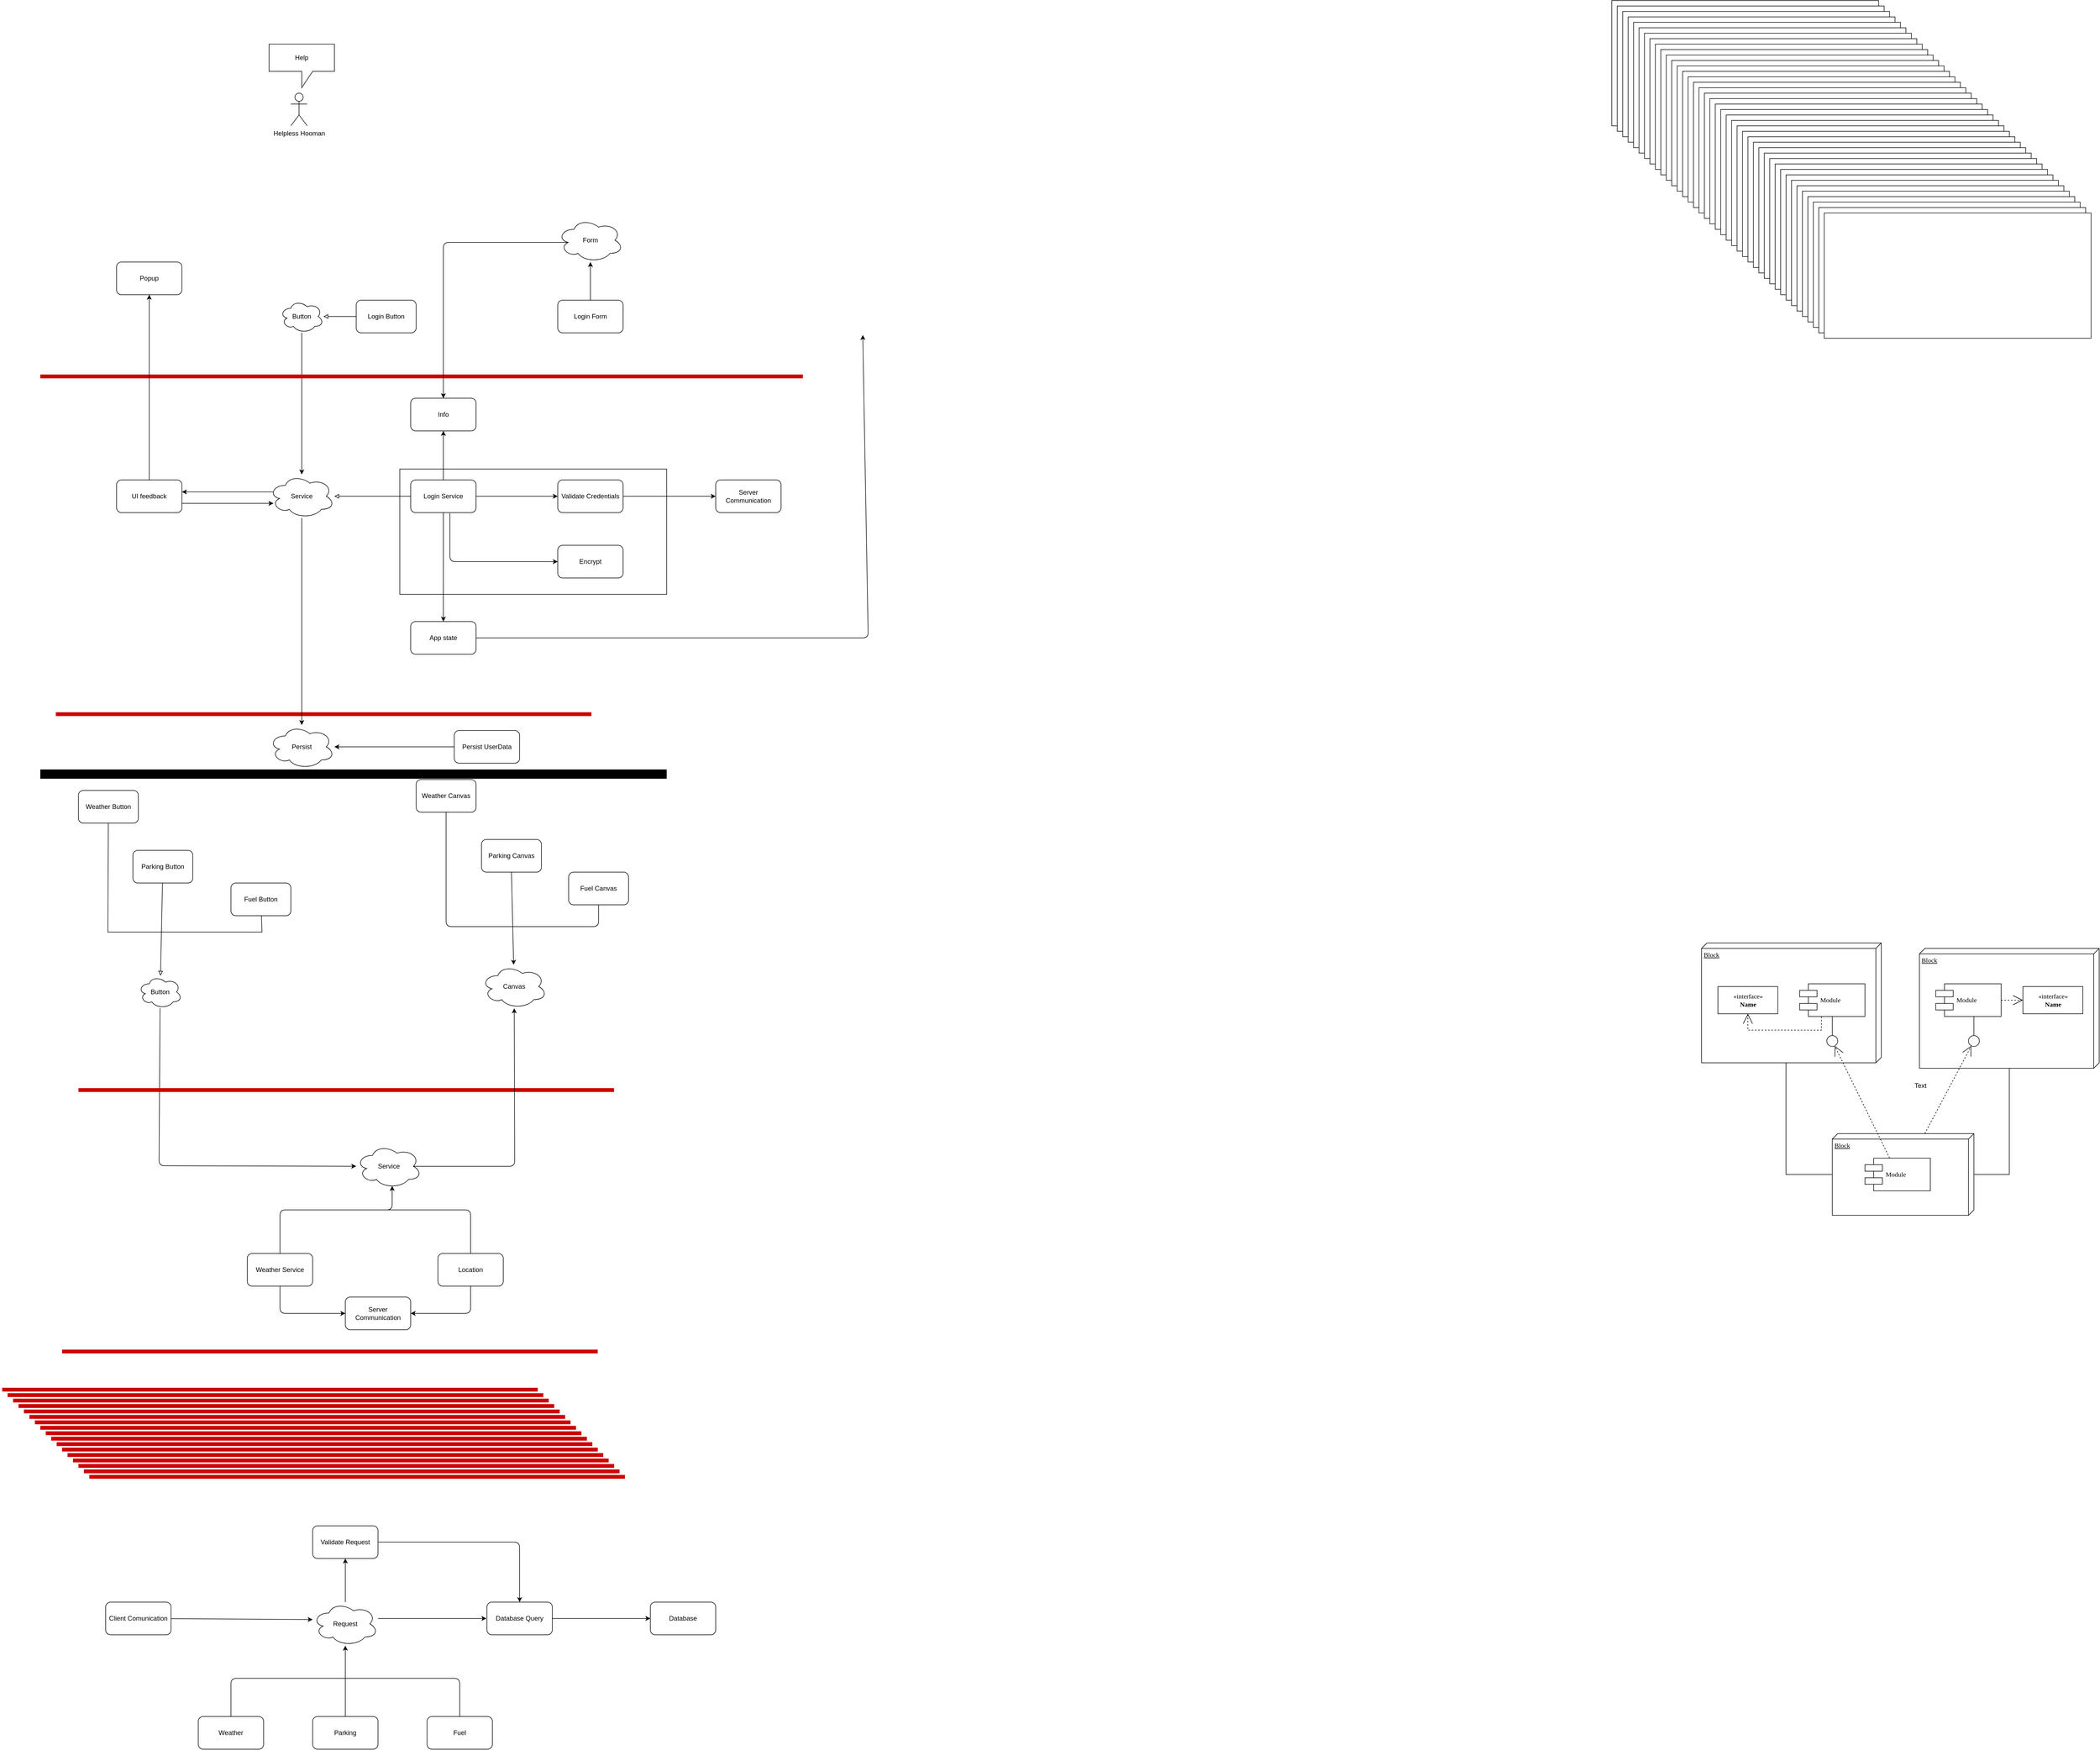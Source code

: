 <mxfile version="10.5.3" type="device"><diagram name="Page-1" id="5f0bae14-7c28-e335-631c-24af17079c00"><mxGraphModel dx="1807" dy="787" grid="1" gridSize="10" guides="0" tooltips="1" connect="1" arrows="1" fold="1" page="1" pageScale="1" pageWidth="413" pageHeight="291" background="#ffffff" math="0" shadow="0"><root><mxCell id="0"/><mxCell id="1" parent="0"/><mxCell id="39150e848f15840c-1" value="Block" style="verticalAlign=top;align=left;spacingTop=8;spacingLeft=2;spacingRight=12;shape=cube;size=10;direction=south;fontStyle=4;html=1;rounded=0;shadow=0;comic=0;labelBackgroundColor=none;strokeColor=#000000;strokeWidth=1;fillColor=#ffffff;fontFamily=Verdana;fontSize=12;fontColor=#000000;" parent="1" vertex="1"><mxGeometry x="3050" y="1840" width="330" height="220" as="geometry"/></mxCell><mxCell id="39150e848f15840c-2" value="Block" style="verticalAlign=top;align=left;spacingTop=8;spacingLeft=2;spacingRight=12;shape=cube;size=10;direction=south;fontStyle=4;html=1;rounded=0;shadow=0;comic=0;labelBackgroundColor=none;strokeColor=#000000;strokeWidth=1;fillColor=#ffffff;fontFamily=Verdana;fontSize=12;fontColor=#000000;" parent="1" vertex="1"><mxGeometry x="3450" y="1850" width="330" height="220" as="geometry"/></mxCell><mxCell id="39150e848f15840c-3" value="Block" style="verticalAlign=top;align=left;spacingTop=8;spacingLeft=2;spacingRight=12;shape=cube;size=10;direction=south;fontStyle=4;html=1;rounded=0;shadow=0;comic=0;labelBackgroundColor=none;strokeColor=#000000;strokeWidth=1;fillColor=#ffffff;fontFamily=Verdana;fontSize=12;fontColor=#000000;" parent="1" vertex="1"><mxGeometry x="3290" y="2190" width="260" height="150" as="geometry"/></mxCell><mxCell id="39150e848f15840c-4" value="&amp;laquo;interface&amp;raquo;&lt;br&gt;&lt;b&gt;Name&lt;/b&gt;" style="html=1;rounded=0;shadow=0;comic=0;labelBackgroundColor=none;strokeColor=#000000;strokeWidth=1;fillColor=#ffffff;fontFamily=Verdana;fontSize=12;fontColor=#000000;align=center;" parent="1" vertex="1"><mxGeometry x="3080" y="1920" width="110" height="50" as="geometry"/></mxCell><mxCell id="39150e848f15840c-5" value="Module" style="shape=component;align=left;spacingLeft=36;rounded=0;shadow=0;comic=0;labelBackgroundColor=none;strokeColor=#000000;strokeWidth=1;fillColor=#ffffff;fontFamily=Verdana;fontSize=12;fontColor=#000000;html=1;" parent="1" vertex="1"><mxGeometry x="3230" y="1915" width="120" height="60" as="geometry"/></mxCell><mxCell id="39150e848f15840c-6" value="" style="ellipse;whiteSpace=wrap;html=1;rounded=0;shadow=0;comic=0;labelBackgroundColor=none;strokeColor=#000000;strokeWidth=1;fillColor=#ffffff;fontFamily=Verdana;fontSize=12;fontColor=#000000;align=center;" parent="1" vertex="1"><mxGeometry x="3280" y="2010" width="20" height="20" as="geometry"/></mxCell><mxCell id="39150e848f15840c-7" value="Module" style="shape=component;align=left;spacingLeft=36;rounded=0;shadow=0;comic=0;labelBackgroundColor=none;strokeColor=#000000;strokeWidth=1;fillColor=#ffffff;fontFamily=Verdana;fontSize=12;fontColor=#000000;html=1;" parent="1" vertex="1"><mxGeometry x="3480" y="1915" width="120" height="60" as="geometry"/></mxCell><mxCell id="39150e848f15840c-8" value="&amp;laquo;interface&amp;raquo;&lt;br&gt;&lt;b&gt;Name&lt;/b&gt;" style="html=1;rounded=0;shadow=0;comic=0;labelBackgroundColor=none;strokeColor=#000000;strokeWidth=1;fillColor=#ffffff;fontFamily=Verdana;fontSize=12;fontColor=#000000;align=center;" parent="1" vertex="1"><mxGeometry x="3640" y="1920" width="110" height="50" as="geometry"/></mxCell><mxCell id="39150e848f15840c-9" value="" style="ellipse;whiteSpace=wrap;html=1;rounded=0;shadow=0;comic=0;labelBackgroundColor=none;strokeColor=#000000;strokeWidth=1;fillColor=#ffffff;fontFamily=Verdana;fontSize=12;fontColor=#000000;align=center;" parent="1" vertex="1"><mxGeometry x="3540" y="2010" width="20" height="20" as="geometry"/></mxCell><mxCell id="39150e848f15840c-10" value="Module" style="shape=component;align=left;spacingLeft=36;rounded=0;shadow=0;comic=0;labelBackgroundColor=none;strokeColor=#000000;strokeWidth=1;fillColor=#ffffff;fontFamily=Verdana;fontSize=12;fontColor=#000000;html=1;" parent="1" vertex="1"><mxGeometry x="3350" y="2235" width="120" height="60" as="geometry"/></mxCell><mxCell id="39150e848f15840c-11" style="edgeStyle=none;rounded=0;html=1;dashed=1;labelBackgroundColor=none;startArrow=none;startFill=0;startSize=8;endArrow=open;endFill=0;endSize=16;fontFamily=Verdana;fontSize=12;" parent="1" source="39150e848f15840c-10" target="39150e848f15840c-6" edge="1"><mxGeometry relative="1" as="geometry"/></mxCell><mxCell id="39150e848f15840c-12" style="edgeStyle=none;rounded=0;html=1;dashed=1;labelBackgroundColor=none;startArrow=none;startFill=0;startSize=8;endArrow=open;endFill=0;endSize=16;fontFamily=Verdana;fontSize=12;" parent="1" source="39150e848f15840c-3" target="39150e848f15840c-9" edge="1"><mxGeometry relative="1" as="geometry"/></mxCell><mxCell id="39150e848f15840c-13" style="edgeStyle=elbowEdgeStyle;rounded=0;html=1;labelBackgroundColor=none;startArrow=none;startFill=0;startSize=8;endArrow=none;endFill=0;endSize=16;fontFamily=Verdana;fontSize=12;" parent="1" source="39150e848f15840c-9" target="39150e848f15840c-7" edge="1"><mxGeometry relative="1" as="geometry"/></mxCell><mxCell id="39150e848f15840c-14" style="edgeStyle=elbowEdgeStyle;rounded=0;html=1;labelBackgroundColor=none;startArrow=none;startFill=0;startSize=8;endArrow=none;endFill=0;endSize=16;fontFamily=Verdana;fontSize=12;" parent="1" source="39150e848f15840c-6" target="39150e848f15840c-5" edge="1"><mxGeometry relative="1" as="geometry"/></mxCell><mxCell id="39150e848f15840c-15" style="edgeStyle=orthogonalEdgeStyle;rounded=0;html=1;labelBackgroundColor=none;startArrow=none;startFill=0;startSize=8;endArrow=open;endFill=0;endSize=16;fontFamily=Verdana;fontSize=12;dashed=1;" parent="1" source="39150e848f15840c-5" target="39150e848f15840c-4" edge="1"><mxGeometry relative="1" as="geometry"><Array as="points"><mxPoint x="3270" y="2000"/><mxPoint x="3135" y="2000"/></Array></mxGeometry></mxCell><mxCell id="39150e848f15840c-16" style="edgeStyle=orthogonalEdgeStyle;rounded=0;html=1;dashed=1;labelBackgroundColor=none;startArrow=none;startFill=0;startSize=8;endArrow=open;endFill=0;endSize=16;fontFamily=Verdana;fontSize=12;" parent="1" source="39150e848f15840c-7" target="39150e848f15840c-8" edge="1"><mxGeometry relative="1" as="geometry"/></mxCell><mxCell id="39150e848f15840c-17" style="edgeStyle=orthogonalEdgeStyle;rounded=0;html=1;labelBackgroundColor=none;startArrow=none;startFill=0;startSize=8;endArrow=none;endFill=0;endSize=16;fontFamily=Verdana;fontSize=12;" parent="1" source="39150e848f15840c-3" target="39150e848f15840c-2" edge="1"><mxGeometry relative="1" as="geometry"><Array as="points"><mxPoint x="3615" y="2265"/></Array></mxGeometry></mxCell><mxCell id="39150e848f15840c-18" style="edgeStyle=orthogonalEdgeStyle;rounded=0;html=1;labelBackgroundColor=none;startArrow=none;startFill=0;startSize=8;endArrow=none;endFill=0;endSize=16;fontFamily=Verdana;fontSize=12;" parent="1" source="39150e848f15840c-3" target="39150e848f15840c-1" edge="1"><mxGeometry relative="1" as="geometry"><Array as="points"><mxPoint x="3205" y="2265"/></Array></mxGeometry></mxCell><mxCell id="0MSbLVzxAcV0yXUqVpcx-2" value="Login Button" style="rounded=1;whiteSpace=wrap;html=1;rotation=0;shadow=0;strokeColor=#000000;" vertex="1" parent="1"><mxGeometry x="580" y="660" width="110" height="60" as="geometry"/></mxCell><mxCell id="0MSbLVzxAcV0yXUqVpcx-3" value="Button" style="ellipse;shape=cloud;whiteSpace=wrap;html=1;shadow=0;strokeColor=#000000;gradientColor=none;" vertex="1" parent="1"><mxGeometry x="440" y="660" width="80" height="60" as="geometry"/></mxCell><mxCell id="0MSbLVzxAcV0yXUqVpcx-4" value="Info" style="rounded=1;whiteSpace=wrap;html=1;shadow=0;strokeColor=#000000;gradientColor=none;" vertex="1" parent="1"><mxGeometry x="680" y="840" width="120" height="60" as="geometry"/></mxCell><mxCell id="0MSbLVzxAcV0yXUqVpcx-5" value="" style="endArrow=block;html=1;endFill=0;" edge="1" parent="1" source="0MSbLVzxAcV0yXUqVpcx-2" target="0MSbLVzxAcV0yXUqVpcx-3"><mxGeometry width="50" height="50" relative="1" as="geometry"><mxPoint x="340" y="660" as="sourcePoint"/><mxPoint x="390" y="610" as="targetPoint"/></mxGeometry></mxCell><mxCell id="0MSbLVzxAcV0yXUqVpcx-6" value="Service" style="ellipse;shape=cloud;whiteSpace=wrap;html=1;shadow=0;strokeColor=#000000;gradientColor=none;" vertex="1" parent="1"><mxGeometry x="420" y="980" width="120" height="80" as="geometry"/></mxCell><mxCell id="0MSbLVzxAcV0yXUqVpcx-7" value="" style="endArrow=classic;html=1;" edge="1" parent="1" source="0MSbLVzxAcV0yXUqVpcx-3" target="0MSbLVzxAcV0yXUqVpcx-6"><mxGeometry width="50" height="50" relative="1" as="geometry"><mxPoint x="540" y="800" as="sourcePoint"/><mxPoint x="590" y="750" as="targetPoint"/></mxGeometry></mxCell><mxCell id="0MSbLVzxAcV0yXUqVpcx-8" value="" style="endArrow=none;html=1;fillColor=#f5f5f5;strokeColor=#CC0000;strokeWidth=7;" edge="1" parent="1"><mxGeometry width="50" height="50" relative="1" as="geometry"><mxPoint y="800" as="sourcePoint"/><mxPoint x="1400" y="800" as="targetPoint"/></mxGeometry></mxCell><mxCell id="0MSbLVzxAcV0yXUqVpcx-11" value="Persist UserData" style="rounded=1;whiteSpace=wrap;html=1;shadow=0;strokeColor=#000000;gradientColor=none;" vertex="1" parent="1"><mxGeometry x="760" y="1450" width="120" height="60" as="geometry"/></mxCell><mxCell id="0MSbLVzxAcV0yXUqVpcx-16" value="" style="rounded=0;whiteSpace=wrap;html=1;shadow=0;strokeColor=#000000;gradientColor=none;" vertex="1" parent="1"><mxGeometry x="660" y="970" width="490" height="230" as="geometry"/></mxCell><mxCell id="0MSbLVzxAcV0yXUqVpcx-17" value="Login Service" style="rounded=1;whiteSpace=wrap;html=1;shadow=0;strokeColor=#000000;gradientColor=none;" vertex="1" parent="1"><mxGeometry x="680" y="990" width="120" height="60" as="geometry"/></mxCell><mxCell id="0MSbLVzxAcV0yXUqVpcx-18" value="" style="endArrow=block;html=1;strokeColor=#000000;endFill=0;" edge="1" parent="1" source="0MSbLVzxAcV0yXUqVpcx-17"><mxGeometry width="50" height="50" relative="1" as="geometry"><mxPoint x="480" y="1140" as="sourcePoint"/><mxPoint x="540" y="1020" as="targetPoint"/></mxGeometry></mxCell><mxCell id="0MSbLVzxAcV0yXUqVpcx-19" value="Validate Credentials" style="rounded=1;whiteSpace=wrap;html=1;shadow=0;strokeColor=#000000;gradientColor=none;" vertex="1" parent="1"><mxGeometry x="950" y="990" width="120" height="60" as="geometry"/></mxCell><mxCell id="0MSbLVzxAcV0yXUqVpcx-20" value="" style="rounded=0;whiteSpace=wrap;html=1;shadow=0;strokeColor=#000000;gradientColor=none;" vertex="1" parent="1"><mxGeometry x="2885.167" y="110" width="490" height="230" as="geometry"/></mxCell><mxCell id="0MSbLVzxAcV0yXUqVpcx-21" value="" style="rounded=0;whiteSpace=wrap;html=1;shadow=0;strokeColor=#000000;gradientColor=none;" vertex="1" parent="1"><mxGeometry x="2895.167" y="120" width="490" height="230" as="geometry"/></mxCell><mxCell id="0MSbLVzxAcV0yXUqVpcx-22" value="" style="rounded=0;whiteSpace=wrap;html=1;shadow=0;strokeColor=#000000;gradientColor=none;" vertex="1" parent="1"><mxGeometry x="2905.167" y="130" width="490" height="230" as="geometry"/></mxCell><mxCell id="0MSbLVzxAcV0yXUqVpcx-23" value="" style="rounded=0;whiteSpace=wrap;html=1;shadow=0;strokeColor=#000000;gradientColor=none;" vertex="1" parent="1"><mxGeometry x="2915.167" y="140" width="490" height="230" as="geometry"/></mxCell><mxCell id="0MSbLVzxAcV0yXUqVpcx-24" value="" style="rounded=0;whiteSpace=wrap;html=1;shadow=0;strokeColor=#000000;gradientColor=none;" vertex="1" parent="1"><mxGeometry x="2925.167" y="150" width="490" height="230" as="geometry"/></mxCell><mxCell id="0MSbLVzxAcV0yXUqVpcx-25" value="" style="endArrow=none;html=1;fillColor=#f5f5f5;strokeColor=#CC0000;strokeWidth=7;" edge="1" parent="1"><mxGeometry width="50" height="50" relative="1" as="geometry"><mxPoint x="28.5" y="1420.0" as="sourcePoint"/><mxPoint x="1011.833" y="1420.0" as="targetPoint"/></mxGeometry></mxCell><mxCell id="0MSbLVzxAcV0yXUqVpcx-26" value="Server Communication" style="rounded=1;whiteSpace=wrap;html=1;shadow=0;strokeColor=#000000;gradientColor=none;" vertex="1" parent="1"><mxGeometry x="1240" y="990" width="120" height="60" as="geometry"/></mxCell><mxCell id="0MSbLVzxAcV0yXUqVpcx-27" value="Text" style="text;html=1;resizable=0;points=[];autosize=1;align=left;verticalAlign=top;spacingTop=-4;" vertex="1" parent="1"><mxGeometry x="3439" y="2092" width="40" height="20" as="geometry"/></mxCell><mxCell id="0MSbLVzxAcV0yXUqVpcx-29" value="Encrypt" style="rounded=1;whiteSpace=wrap;html=1;shadow=0;strokeColor=#000000;gradientColor=none;" vertex="1" parent="1"><mxGeometry x="950" y="1110" width="120" height="60" as="geometry"/></mxCell><mxCell id="0MSbLVzxAcV0yXUqVpcx-31" value="Persist" style="ellipse;shape=cloud;whiteSpace=wrap;html=1;shadow=0;strokeColor=#000000;gradientColor=none;" vertex="1" parent="1"><mxGeometry x="420" y="1440" width="120" height="80" as="geometry"/></mxCell><mxCell id="0MSbLVzxAcV0yXUqVpcx-32" value="" style="endArrow=classic;html=1;strokeColor=#000000;strokeWidth=1;" edge="1" parent="1" source="0MSbLVzxAcV0yXUqVpcx-6" target="0MSbLVzxAcV0yXUqVpcx-31"><mxGeometry width="50" height="50" relative="1" as="geometry"><mxPoint x="472" y="950" as="sourcePoint"/><mxPoint x="530" y="1080" as="targetPoint"/></mxGeometry></mxCell><mxCell id="0MSbLVzxAcV0yXUqVpcx-34" value="" style="endArrow=classic;html=1;strokeColor=#000000;strokeWidth=1;" edge="1" parent="1" source="0MSbLVzxAcV0yXUqVpcx-36" target="0MSbLVzxAcV0yXUqVpcx-35"><mxGeometry width="50" height="50" relative="1" as="geometry"><mxPoint x="1280" y="900" as="sourcePoint"/><mxPoint x="1330" y="850" as="targetPoint"/></mxGeometry></mxCell><mxCell id="0MSbLVzxAcV0yXUqVpcx-35" value="Form" style="ellipse;shape=cloud;whiteSpace=wrap;html=1;shadow=0;strokeColor=#000000;gradientColor=none;" vertex="1" parent="1"><mxGeometry x="950" y="510" width="120" height="80" as="geometry"/></mxCell><mxCell id="0MSbLVzxAcV0yXUqVpcx-36" value="Login Form" style="rounded=1;whiteSpace=wrap;html=1;shadow=0;strokeColor=#000000;gradientColor=none;" vertex="1" parent="1"><mxGeometry x="950" y="660" width="120" height="60" as="geometry"/></mxCell><mxCell id="0MSbLVzxAcV0yXUqVpcx-37" value="" style="endArrow=classic;html=1;strokeColor=#000000;strokeWidth=1;exitX=0.16;exitY=0.55;exitDx=0;exitDy=0;exitPerimeter=0;" edge="1" parent="1" source="0MSbLVzxAcV0yXUqVpcx-35" target="0MSbLVzxAcV0yXUqVpcx-4"><mxGeometry width="50" height="50" relative="1" as="geometry"><mxPoint x="870" y="540" as="sourcePoint"/><mxPoint x="920" y="490" as="targetPoint"/><Array as="points"><mxPoint x="740" y="554"/></Array></mxGeometry></mxCell><mxCell id="0MSbLVzxAcV0yXUqVpcx-38" value="" style="endArrow=classic;html=1;strokeColor=#000000;strokeWidth=1;" edge="1" parent="1" source="0MSbLVzxAcV0yXUqVpcx-17" target="0MSbLVzxAcV0yXUqVpcx-4"><mxGeometry width="50" height="50" relative="1" as="geometry"><mxPoint x="640" y="930" as="sourcePoint"/><mxPoint x="690" y="880" as="targetPoint"/></mxGeometry></mxCell><mxCell id="0MSbLVzxAcV0yXUqVpcx-39" value="" style="endArrow=classic;html=1;strokeColor=#000000;strokeWidth=1;" edge="1" parent="1" source="0MSbLVzxAcV0yXUqVpcx-17" target="0MSbLVzxAcV0yXUqVpcx-19"><mxGeometry width="50" height="50" relative="1" as="geometry"><mxPoint x="980" y="900" as="sourcePoint"/><mxPoint x="1030" y="850" as="targetPoint"/></mxGeometry></mxCell><mxCell id="0MSbLVzxAcV0yXUqVpcx-40" value="" style="endArrow=classic;html=1;strokeColor=#000000;strokeWidth=1;exitX=0.6;exitY=1.017;exitDx=0;exitDy=0;exitPerimeter=0;" edge="1" parent="1" source="0MSbLVzxAcV0yXUqVpcx-17" target="0MSbLVzxAcV0yXUqVpcx-29"><mxGeometry width="50" height="50" relative="1" as="geometry"><mxPoint x="1000" y="940" as="sourcePoint"/><mxPoint x="1050" y="890" as="targetPoint"/><Array as="points"><mxPoint x="752" y="1140"/></Array></mxGeometry></mxCell><mxCell id="0MSbLVzxAcV0yXUqVpcx-41" value="" style="endArrow=classic;html=1;strokeColor=#000000;strokeWidth=1;exitX=0;exitY=0.5;exitDx=0;exitDy=0;" edge="1" parent="1" source="0MSbLVzxAcV0yXUqVpcx-11" target="0MSbLVzxAcV0yXUqVpcx-31"><mxGeometry width="50" height="50" relative="1" as="geometry"><mxPoint x="700" y="1500" as="sourcePoint"/><mxPoint x="750" y="1450" as="targetPoint"/></mxGeometry></mxCell><mxCell id="0MSbLVzxAcV0yXUqVpcx-42" value="" style="endArrow=classic;html=1;strokeColor=#000000;strokeWidth=1;" edge="1" parent="1" source="0MSbLVzxAcV0yXUqVpcx-19" target="0MSbLVzxAcV0yXUqVpcx-26"><mxGeometry width="50" height="50" relative="1" as="geometry"><mxPoint x="1180" y="950" as="sourcePoint"/><mxPoint x="1230" y="900" as="targetPoint"/></mxGeometry></mxCell><mxCell id="0MSbLVzxAcV0yXUqVpcx-43" value="Parking Button" style="rounded=1;whiteSpace=wrap;html=1;rotation=0;shadow=0;strokeColor=#000000;" vertex="1" parent="1"><mxGeometry x="170" y="1670" width="110" height="60" as="geometry"/></mxCell><mxCell id="0MSbLVzxAcV0yXUqVpcx-44" value="Button" style="ellipse;shape=cloud;whiteSpace=wrap;html=1;shadow=0;strokeColor=#000000;gradientColor=none;" vertex="1" parent="1"><mxGeometry x="180" y="1900" width="80" height="60" as="geometry"/></mxCell><mxCell id="0MSbLVzxAcV0yXUqVpcx-45" value="" style="endArrow=block;html=1;endFill=0;" edge="1" parent="1" source="0MSbLVzxAcV0yXUqVpcx-43" target="0MSbLVzxAcV0yXUqVpcx-44"><mxGeometry width="50" height="50" relative="1" as="geometry"><mxPoint x="80" y="1900" as="sourcePoint"/><mxPoint x="130" y="1850" as="targetPoint"/><Array as="points"/></mxGeometry></mxCell><mxCell id="0MSbLVzxAcV0yXUqVpcx-46" value="Service" style="ellipse;shape=cloud;whiteSpace=wrap;html=1;shadow=0;strokeColor=#000000;gradientColor=none;" vertex="1" parent="1"><mxGeometry x="580" y="2210" width="120" height="80" as="geometry"/></mxCell><mxCell id="0MSbLVzxAcV0yXUqVpcx-47" value="" style="endArrow=classic;html=1;" edge="1" parent="1" source="0MSbLVzxAcV0yXUqVpcx-44" target="0MSbLVzxAcV0yXUqVpcx-46"><mxGeometry width="50" height="50" relative="1" as="geometry"><mxPoint x="280" y="2040" as="sourcePoint"/><mxPoint x="330" y="1990" as="targetPoint"/><Array as="points"><mxPoint x="218" y="2249"/></Array></mxGeometry></mxCell><mxCell id="0MSbLVzxAcV0yXUqVpcx-48" value="" style="endArrow=none;html=1;fillColor=#f5f5f5;strokeColor=#CC0000;strokeWidth=7;" edge="1" parent="1"><mxGeometry width="50" height="50" relative="1" as="geometry"><mxPoint x="70" y="2110" as="sourcePoint"/><mxPoint x="1053.333" y="2110" as="targetPoint"/></mxGeometry></mxCell><mxCell id="0MSbLVzxAcV0yXUqVpcx-49" value="" style="endArrow=none;html=1;fillColor=#f5f5f5;strokeColor=#CC0000;strokeWidth=7;" edge="1" parent="1"><mxGeometry width="50" height="50" relative="1" as="geometry"><mxPoint x="40" y="2590" as="sourcePoint"/><mxPoint x="1023.333" y="2590" as="targetPoint"/></mxGeometry></mxCell><mxCell id="0MSbLVzxAcV0yXUqVpcx-50" value="" style="endArrow=none;html=1;fillColor=#f5f5f5;strokeColor=#CC0000;strokeWidth=7;" edge="1" parent="1"><mxGeometry width="50" height="50" relative="1" as="geometry"><mxPoint x="-70" y="2660" as="sourcePoint"/><mxPoint x="913.333" y="2660" as="targetPoint"/></mxGeometry></mxCell><mxCell id="0MSbLVzxAcV0yXUqVpcx-51" value="Fuel Button" style="rounded=1;whiteSpace=wrap;html=1;rotation=0;shadow=0;strokeColor=#000000;" vertex="1" parent="1"><mxGeometry x="350" y="1730" width="110" height="60" as="geometry"/></mxCell><mxCell id="0MSbLVzxAcV0yXUqVpcx-52" value="Weather Button" style="rounded=1;whiteSpace=wrap;html=1;rotation=0;shadow=0;strokeColor=#000000;" vertex="1" parent="1"><mxGeometry x="70" y="1560" width="110" height="60" as="geometry"/></mxCell><mxCell id="0MSbLVzxAcV0yXUqVpcx-53" value="" style="endArrow=none;html=1;strokeColor=#000000;strokeWidth=1;rounded=0;" edge="1" parent="1" target="0MSbLVzxAcV0yXUqVpcx-51"><mxGeometry width="50" height="50" relative="1" as="geometry"><mxPoint x="220" y="1820" as="sourcePoint"/><mxPoint x="380" y="1810" as="targetPoint"/><Array as="points"><mxPoint x="407" y="1820"/></Array></mxGeometry></mxCell><mxCell id="0MSbLVzxAcV0yXUqVpcx-54" value="" style="endArrow=none;html=1;strokeColor=#000000;strokeWidth=1;rounded=0;" edge="1" parent="1" target="0MSbLVzxAcV0yXUqVpcx-52"><mxGeometry width="50" height="50" relative="1" as="geometry"><mxPoint x="220" y="1820" as="sourcePoint"/><mxPoint x="469.793" y="1840.103" as="targetPoint"/><Array as="points"><mxPoint x="124" y="1820"/></Array></mxGeometry></mxCell><mxCell id="0MSbLVzxAcV0yXUqVpcx-55" value="Canvas" style="ellipse;shape=cloud;whiteSpace=wrap;html=1;shadow=0;strokeColor=#000000;gradientColor=none;" vertex="1" parent="1"><mxGeometry x="810" y="1880" width="120" height="80" as="geometry"/></mxCell><mxCell id="0MSbLVzxAcV0yXUqVpcx-56" value="" style="endArrow=classic;html=1;strokeColor=#000000;strokeWidth=1;exitX=0.875;exitY=0.5;exitDx=0;exitDy=0;exitPerimeter=0;" edge="1" parent="1" source="0MSbLVzxAcV0yXUqVpcx-46" target="0MSbLVzxAcV0yXUqVpcx-55"><mxGeometry width="50" height="50" relative="1" as="geometry"><mxPoint x="710" y="2240" as="sourcePoint"/><mxPoint x="760" y="2190" as="targetPoint"/><Array as="points"><mxPoint x="871" y="2250"/></Array></mxGeometry></mxCell><mxCell id="0MSbLVzxAcV0yXUqVpcx-57" value="Weather Service" style="rounded=1;whiteSpace=wrap;html=1;shadow=0;strokeColor=#000000;gradientColor=none;" vertex="1" parent="1"><mxGeometry x="380" y="2410" width="120" height="60" as="geometry"/></mxCell><mxCell id="0MSbLVzxAcV0yXUqVpcx-58" value="Location" style="rounded=1;whiteSpace=wrap;html=1;shadow=0;strokeColor=#000000;gradientColor=none;" vertex="1" parent="1"><mxGeometry x="730" y="2410" width="120" height="60" as="geometry"/></mxCell><mxCell id="0MSbLVzxAcV0yXUqVpcx-59" value="Server Communication" style="rounded=1;whiteSpace=wrap;html=1;shadow=0;strokeColor=#000000;gradientColor=none;" vertex="1" parent="1"><mxGeometry x="560" y="2490" width="120" height="60" as="geometry"/></mxCell><mxCell id="0MSbLVzxAcV0yXUqVpcx-60" value="Weather Canvas" style="rounded=1;whiteSpace=wrap;html=1;rotation=0;shadow=0;strokeColor=#000000;" vertex="1" parent="1"><mxGeometry x="690" y="1540" width="110" height="60" as="geometry"/></mxCell><mxCell id="0MSbLVzxAcV0yXUqVpcx-61" value="Parking Canvas" style="rounded=1;whiteSpace=wrap;html=1;rotation=0;shadow=0;strokeColor=#000000;" vertex="1" parent="1"><mxGeometry x="810" y="1650" width="110" height="60" as="geometry"/></mxCell><mxCell id="0MSbLVzxAcV0yXUqVpcx-62" value="Fuel Canvas" style="rounded=1;whiteSpace=wrap;html=1;rotation=0;shadow=0;strokeColor=#000000;" vertex="1" parent="1"><mxGeometry x="970" y="1710" width="110" height="60" as="geometry"/></mxCell><mxCell id="0MSbLVzxAcV0yXUqVpcx-63" value="" style="rounded=0;whiteSpace=wrap;html=1;shadow=0;strokeColor=#000000;gradientColor=none;" vertex="1" parent="1"><mxGeometry x="2935.167" y="160" width="490" height="230" as="geometry"/></mxCell><mxCell id="0MSbLVzxAcV0yXUqVpcx-64" value="" style="rounded=0;whiteSpace=wrap;html=1;shadow=0;strokeColor=#000000;gradientColor=none;" vertex="1" parent="1"><mxGeometry x="2945.167" y="170" width="490" height="230" as="geometry"/></mxCell><mxCell id="0MSbLVzxAcV0yXUqVpcx-65" value="" style="rounded=0;whiteSpace=wrap;html=1;shadow=0;strokeColor=#000000;gradientColor=none;" vertex="1" parent="1"><mxGeometry x="2955.167" y="180" width="490" height="230" as="geometry"/></mxCell><mxCell id="0MSbLVzxAcV0yXUqVpcx-66" value="" style="rounded=0;whiteSpace=wrap;html=1;shadow=0;strokeColor=#000000;gradientColor=none;" vertex="1" parent="1"><mxGeometry x="2965.167" y="190" width="490" height="230" as="geometry"/></mxCell><mxCell id="0MSbLVzxAcV0yXUqVpcx-67" value="" style="rounded=0;whiteSpace=wrap;html=1;shadow=0;strokeColor=#000000;gradientColor=none;" vertex="1" parent="1"><mxGeometry x="2975.167" y="200" width="490" height="230" as="geometry"/></mxCell><mxCell id="0MSbLVzxAcV0yXUqVpcx-68" value="" style="rounded=0;whiteSpace=wrap;html=1;shadow=0;strokeColor=#000000;gradientColor=none;" vertex="1" parent="1"><mxGeometry x="2985.167" y="210" width="490" height="230" as="geometry"/></mxCell><mxCell id="0MSbLVzxAcV0yXUqVpcx-69" value="" style="rounded=0;whiteSpace=wrap;html=1;shadow=0;strokeColor=#000000;gradientColor=none;" vertex="1" parent="1"><mxGeometry x="2995.167" y="220" width="490" height="230" as="geometry"/></mxCell><mxCell id="0MSbLVzxAcV0yXUqVpcx-70" value="" style="rounded=0;whiteSpace=wrap;html=1;shadow=0;strokeColor=#000000;gradientColor=none;" vertex="1" parent="1"><mxGeometry x="3005.167" y="230" width="490" height="230" as="geometry"/></mxCell><mxCell id="0MSbLVzxAcV0yXUqVpcx-71" value="" style="rounded=0;whiteSpace=wrap;html=1;shadow=0;strokeColor=#000000;gradientColor=none;" vertex="1" parent="1"><mxGeometry x="3015.167" y="240" width="490" height="230" as="geometry"/></mxCell><mxCell id="0MSbLVzxAcV0yXUqVpcx-72" value="" style="rounded=0;whiteSpace=wrap;html=1;shadow=0;strokeColor=#000000;gradientColor=none;" vertex="1" parent="1"><mxGeometry x="3025.167" y="250" width="490" height="230" as="geometry"/></mxCell><mxCell id="0MSbLVzxAcV0yXUqVpcx-73" value="" style="rounded=0;whiteSpace=wrap;html=1;shadow=0;strokeColor=#000000;gradientColor=none;" vertex="1" parent="1"><mxGeometry x="3035.167" y="260" width="490" height="230" as="geometry"/></mxCell><mxCell id="0MSbLVzxAcV0yXUqVpcx-74" value="" style="rounded=0;whiteSpace=wrap;html=1;shadow=0;strokeColor=#000000;gradientColor=none;" vertex="1" parent="1"><mxGeometry x="3045.167" y="270" width="490" height="230" as="geometry"/></mxCell><mxCell id="0MSbLVzxAcV0yXUqVpcx-75" value="" style="rounded=0;whiteSpace=wrap;html=1;shadow=0;strokeColor=#000000;gradientColor=none;" vertex="1" parent="1"><mxGeometry x="3055.167" y="280" width="490" height="230" as="geometry"/></mxCell><mxCell id="0MSbLVzxAcV0yXUqVpcx-76" value="" style="rounded=0;whiteSpace=wrap;html=1;shadow=0;strokeColor=#000000;gradientColor=none;" vertex="1" parent="1"><mxGeometry x="3065.167" y="290" width="490" height="230" as="geometry"/></mxCell><mxCell id="0MSbLVzxAcV0yXUqVpcx-77" value="" style="rounded=0;whiteSpace=wrap;html=1;shadow=0;strokeColor=#000000;gradientColor=none;" vertex="1" parent="1"><mxGeometry x="3075.167" y="300" width="490" height="230" as="geometry"/></mxCell><mxCell id="0MSbLVzxAcV0yXUqVpcx-78" value="" style="rounded=0;whiteSpace=wrap;html=1;shadow=0;strokeColor=#000000;gradientColor=none;" vertex="1" parent="1"><mxGeometry x="3085.167" y="310" width="490" height="230" as="geometry"/></mxCell><mxCell id="0MSbLVzxAcV0yXUqVpcx-79" value="" style="rounded=0;whiteSpace=wrap;html=1;shadow=0;strokeColor=#000000;gradientColor=none;" vertex="1" parent="1"><mxGeometry x="3095.167" y="320" width="490" height="230" as="geometry"/></mxCell><mxCell id="0MSbLVzxAcV0yXUqVpcx-80" value="" style="rounded=0;whiteSpace=wrap;html=1;shadow=0;strokeColor=#000000;gradientColor=none;" vertex="1" parent="1"><mxGeometry x="3105.167" y="330" width="490" height="230" as="geometry"/></mxCell><mxCell id="0MSbLVzxAcV0yXUqVpcx-81" value="" style="rounded=0;whiteSpace=wrap;html=1;shadow=0;strokeColor=#000000;gradientColor=none;" vertex="1" parent="1"><mxGeometry x="3115.167" y="340" width="490" height="230" as="geometry"/></mxCell><mxCell id="0MSbLVzxAcV0yXUqVpcx-82" value="" style="rounded=0;whiteSpace=wrap;html=1;shadow=0;strokeColor=#000000;gradientColor=none;" vertex="1" parent="1"><mxGeometry x="3125.167" y="350" width="490" height="230" as="geometry"/></mxCell><mxCell id="0MSbLVzxAcV0yXUqVpcx-83" value="" style="rounded=0;whiteSpace=wrap;html=1;shadow=0;strokeColor=#000000;gradientColor=none;" vertex="1" parent="1"><mxGeometry x="3135.167" y="360" width="490" height="230" as="geometry"/></mxCell><mxCell id="0MSbLVzxAcV0yXUqVpcx-84" value="" style="rounded=0;whiteSpace=wrap;html=1;shadow=0;strokeColor=#000000;gradientColor=none;" vertex="1" parent="1"><mxGeometry x="3145.167" y="370" width="490" height="230" as="geometry"/></mxCell><mxCell id="0MSbLVzxAcV0yXUqVpcx-85" value="" style="rounded=0;whiteSpace=wrap;html=1;shadow=0;strokeColor=#000000;gradientColor=none;" vertex="1" parent="1"><mxGeometry x="3155.167" y="380" width="490" height="230" as="geometry"/></mxCell><mxCell id="0MSbLVzxAcV0yXUqVpcx-86" value="" style="rounded=0;whiteSpace=wrap;html=1;shadow=0;strokeColor=#000000;gradientColor=none;" vertex="1" parent="1"><mxGeometry x="3165.167" y="390" width="490" height="230" as="geometry"/></mxCell><mxCell id="0MSbLVzxAcV0yXUqVpcx-87" value="" style="rounded=0;whiteSpace=wrap;html=1;shadow=0;strokeColor=#000000;gradientColor=none;" vertex="1" parent="1"><mxGeometry x="3175.167" y="400" width="490" height="230" as="geometry"/></mxCell><mxCell id="0MSbLVzxAcV0yXUqVpcx-88" value="" style="rounded=0;whiteSpace=wrap;html=1;shadow=0;strokeColor=#000000;gradientColor=none;" vertex="1" parent="1"><mxGeometry x="3185.167" y="410" width="490" height="230" as="geometry"/></mxCell><mxCell id="0MSbLVzxAcV0yXUqVpcx-89" value="" style="rounded=0;whiteSpace=wrap;html=1;shadow=0;strokeColor=#000000;gradientColor=none;" vertex="1" parent="1"><mxGeometry x="3195.167" y="420" width="490" height="230" as="geometry"/></mxCell><mxCell id="0MSbLVzxAcV0yXUqVpcx-90" value="" style="rounded=0;whiteSpace=wrap;html=1;shadow=0;strokeColor=#000000;gradientColor=none;" vertex="1" parent="1"><mxGeometry x="3205.167" y="430" width="490" height="230" as="geometry"/></mxCell><mxCell id="0MSbLVzxAcV0yXUqVpcx-91" value="" style="rounded=0;whiteSpace=wrap;html=1;shadow=0;strokeColor=#000000;gradientColor=none;" vertex="1" parent="1"><mxGeometry x="3215.167" y="440" width="490" height="230" as="geometry"/></mxCell><mxCell id="0MSbLVzxAcV0yXUqVpcx-92" value="" style="rounded=0;whiteSpace=wrap;html=1;shadow=0;strokeColor=#000000;gradientColor=none;" vertex="1" parent="1"><mxGeometry x="3225.167" y="450" width="490" height="230" as="geometry"/></mxCell><mxCell id="0MSbLVzxAcV0yXUqVpcx-93" value="" style="rounded=0;whiteSpace=wrap;html=1;shadow=0;strokeColor=#000000;gradientColor=none;" vertex="1" parent="1"><mxGeometry x="3235.167" y="460" width="490" height="230" as="geometry"/></mxCell><mxCell id="0MSbLVzxAcV0yXUqVpcx-94" value="" style="rounded=0;whiteSpace=wrap;html=1;shadow=0;strokeColor=#000000;gradientColor=none;" vertex="1" parent="1"><mxGeometry x="3245.167" y="470" width="490" height="230" as="geometry"/></mxCell><mxCell id="0MSbLVzxAcV0yXUqVpcx-95" value="" style="rounded=0;whiteSpace=wrap;html=1;shadow=0;strokeColor=#000000;gradientColor=none;" vertex="1" parent="1"><mxGeometry x="3255.167" y="480" width="490" height="230" as="geometry"/></mxCell><mxCell id="0MSbLVzxAcV0yXUqVpcx-96" value="" style="rounded=0;whiteSpace=wrap;html=1;shadow=0;strokeColor=#000000;gradientColor=none;" vertex="1" parent="1"><mxGeometry x="3265.167" y="490" width="490" height="230" as="geometry"/></mxCell><mxCell id="0MSbLVzxAcV0yXUqVpcx-97" value="" style="rounded=0;whiteSpace=wrap;html=1;shadow=0;strokeColor=#000000;gradientColor=none;" vertex="1" parent="1"><mxGeometry x="3275.167" y="500" width="490" height="230" as="geometry"/></mxCell><mxCell id="0MSbLVzxAcV0yXUqVpcx-98" value="Client Comunication" style="rounded=1;whiteSpace=wrap;html=1;shadow=0;strokeColor=#000000;gradientColor=none;" vertex="1" parent="1"><mxGeometry x="120" y="3050" width="120" height="60" as="geometry"/></mxCell><mxCell id="0MSbLVzxAcV0yXUqVpcx-99" value="Request" style="ellipse;shape=cloud;whiteSpace=wrap;html=1;shadow=0;strokeColor=#000000;gradientColor=none;" vertex="1" parent="1"><mxGeometry x="500" y="3050" width="120" height="80" as="geometry"/></mxCell><mxCell id="0MSbLVzxAcV0yXUqVpcx-100" value="" style="endArrow=none;html=1;fillColor=#f5f5f5;strokeColor=#CC0000;strokeWidth=7;" edge="1" parent="1"><mxGeometry width="50" height="50" relative="1" as="geometry"><mxPoint x="-60" y="2670.0" as="sourcePoint"/><mxPoint x="923.333" y="2670.0" as="targetPoint"/></mxGeometry></mxCell><mxCell id="0MSbLVzxAcV0yXUqVpcx-101" value="" style="endArrow=none;html=1;fillColor=#f5f5f5;strokeColor=#CC0000;strokeWidth=7;" edge="1" parent="1"><mxGeometry width="50" height="50" relative="1" as="geometry"><mxPoint x="-50.0" y="2680.0" as="sourcePoint"/><mxPoint x="933.333" y="2680.0" as="targetPoint"/></mxGeometry></mxCell><mxCell id="0MSbLVzxAcV0yXUqVpcx-102" value="" style="endArrow=none;html=1;fillColor=#f5f5f5;strokeColor=#CC0000;strokeWidth=7;" edge="1" parent="1"><mxGeometry width="50" height="50" relative="1" as="geometry"><mxPoint x="-40.0" y="2690.0" as="sourcePoint"/><mxPoint x="943.333" y="2690.0" as="targetPoint"/></mxGeometry></mxCell><mxCell id="0MSbLVzxAcV0yXUqVpcx-103" value="" style="endArrow=none;html=1;fillColor=#f5f5f5;strokeColor=#CC0000;strokeWidth=7;" edge="1" parent="1"><mxGeometry width="50" height="50" relative="1" as="geometry"><mxPoint x="-30.0" y="2700.0" as="sourcePoint"/><mxPoint x="953.333" y="2700.0" as="targetPoint"/></mxGeometry></mxCell><mxCell id="0MSbLVzxAcV0yXUqVpcx-104" value="" style="endArrow=none;html=1;fillColor=#f5f5f5;strokeColor=#CC0000;strokeWidth=7;" edge="1" parent="1"><mxGeometry width="50" height="50" relative="1" as="geometry"><mxPoint x="-20.0" y="2710.0" as="sourcePoint"/><mxPoint x="963.333" y="2710.0" as="targetPoint"/></mxGeometry></mxCell><mxCell id="0MSbLVzxAcV0yXUqVpcx-105" value="" style="endArrow=none;html=1;fillColor=#f5f5f5;strokeColor=#CC0000;strokeWidth=7;" edge="1" parent="1"><mxGeometry width="50" height="50" relative="1" as="geometry"><mxPoint x="-10.0" y="2720.0" as="sourcePoint"/><mxPoint x="973.333" y="2720.0" as="targetPoint"/></mxGeometry></mxCell><mxCell id="0MSbLVzxAcV0yXUqVpcx-106" value="" style="endArrow=none;html=1;fillColor=#f5f5f5;strokeColor=#CC0000;strokeWidth=7;" edge="1" parent="1"><mxGeometry width="50" height="50" relative="1" as="geometry"><mxPoint x="-2.274e-13" y="2730.0" as="sourcePoint"/><mxPoint x="983.333" y="2730.0" as="targetPoint"/></mxGeometry></mxCell><mxCell id="0MSbLVzxAcV0yXUqVpcx-107" value="" style="endArrow=none;html=1;fillColor=#f5f5f5;strokeColor=#CC0000;strokeWidth=7;" edge="1" parent="1"><mxGeometry width="50" height="50" relative="1" as="geometry"><mxPoint x="10.0" y="2740.0" as="sourcePoint"/><mxPoint x="993.333" y="2740.0" as="targetPoint"/></mxGeometry></mxCell><mxCell id="0MSbLVzxAcV0yXUqVpcx-108" value="" style="endArrow=none;html=1;fillColor=#f5f5f5;strokeColor=#CC0000;strokeWidth=7;" edge="1" parent="1"><mxGeometry width="50" height="50" relative="1" as="geometry"><mxPoint x="20.0" y="2750.0" as="sourcePoint"/><mxPoint x="1003.333" y="2750.0" as="targetPoint"/></mxGeometry></mxCell><mxCell id="0MSbLVzxAcV0yXUqVpcx-109" value="" style="endArrow=none;html=1;fillColor=#f5f5f5;strokeColor=#CC0000;strokeWidth=7;" edge="1" parent="1"><mxGeometry width="50" height="50" relative="1" as="geometry"><mxPoint x="30.0" y="2760.0" as="sourcePoint"/><mxPoint x="1013.333" y="2760.0" as="targetPoint"/></mxGeometry></mxCell><mxCell id="0MSbLVzxAcV0yXUqVpcx-110" value="" style="endArrow=none;html=1;fillColor=#f5f5f5;strokeColor=#CC0000;strokeWidth=7;" edge="1" parent="1"><mxGeometry width="50" height="50" relative="1" as="geometry"><mxPoint x="40.0" y="2770.0" as="sourcePoint"/><mxPoint x="1023.333" y="2770.0" as="targetPoint"/></mxGeometry></mxCell><mxCell id="0MSbLVzxAcV0yXUqVpcx-111" value="" style="endArrow=none;html=1;fillColor=#f5f5f5;strokeColor=#CC0000;strokeWidth=7;" edge="1" parent="1"><mxGeometry width="50" height="50" relative="1" as="geometry"><mxPoint x="-60" y="2670" as="sourcePoint"/><mxPoint x="923.333" y="2670" as="targetPoint"/></mxGeometry></mxCell><mxCell id="0MSbLVzxAcV0yXUqVpcx-112" value="" style="endArrow=none;html=1;fillColor=#f5f5f5;strokeColor=#CC0000;strokeWidth=7;" edge="1" parent="1"><mxGeometry width="50" height="50" relative="1" as="geometry"><mxPoint x="-50" y="2680" as="sourcePoint"/><mxPoint x="933.333" y="2680" as="targetPoint"/></mxGeometry></mxCell><mxCell id="0MSbLVzxAcV0yXUqVpcx-113" value="" style="endArrow=none;html=1;fillColor=#f5f5f5;strokeColor=#CC0000;strokeWidth=7;" edge="1" parent="1"><mxGeometry width="50" height="50" relative="1" as="geometry"><mxPoint x="-40" y="2690" as="sourcePoint"/><mxPoint x="943.333" y="2690" as="targetPoint"/></mxGeometry></mxCell><mxCell id="0MSbLVzxAcV0yXUqVpcx-114" value="" style="endArrow=none;html=1;fillColor=#f5f5f5;strokeColor=#CC0000;strokeWidth=7;" edge="1" parent="1"><mxGeometry width="50" height="50" relative="1" as="geometry"><mxPoint x="-30" y="2700" as="sourcePoint"/><mxPoint x="953.333" y="2700" as="targetPoint"/></mxGeometry></mxCell><mxCell id="0MSbLVzxAcV0yXUqVpcx-115" value="" style="endArrow=none;html=1;fillColor=#f5f5f5;strokeColor=#CC0000;strokeWidth=7;" edge="1" parent="1"><mxGeometry width="50" height="50" relative="1" as="geometry"><mxPoint x="-20" y="2710" as="sourcePoint"/><mxPoint x="963.333" y="2710" as="targetPoint"/></mxGeometry></mxCell><mxCell id="0MSbLVzxAcV0yXUqVpcx-116" value="" style="endArrow=none;html=1;fillColor=#f5f5f5;strokeColor=#CC0000;strokeWidth=7;" edge="1" parent="1"><mxGeometry width="50" height="50" relative="1" as="geometry"><mxPoint x="-10" y="2720" as="sourcePoint"/><mxPoint x="973.333" y="2720" as="targetPoint"/></mxGeometry></mxCell><mxCell id="0MSbLVzxAcV0yXUqVpcx-117" value="" style="endArrow=none;html=1;fillColor=#f5f5f5;strokeColor=#CC0000;strokeWidth=7;" edge="1" parent="1"><mxGeometry width="50" height="50" relative="1" as="geometry"><mxPoint y="2730" as="sourcePoint"/><mxPoint x="983.333" y="2730" as="targetPoint"/></mxGeometry></mxCell><mxCell id="0MSbLVzxAcV0yXUqVpcx-118" value="" style="endArrow=none;html=1;fillColor=#f5f5f5;strokeColor=#CC0000;strokeWidth=7;" edge="1" parent="1"><mxGeometry width="50" height="50" relative="1" as="geometry"><mxPoint x="10" y="2740" as="sourcePoint"/><mxPoint x="993.333" y="2740" as="targetPoint"/></mxGeometry></mxCell><mxCell id="0MSbLVzxAcV0yXUqVpcx-119" value="" style="endArrow=none;html=1;fillColor=#f5f5f5;strokeColor=#CC0000;strokeWidth=7;" edge="1" parent="1"><mxGeometry width="50" height="50" relative="1" as="geometry"><mxPoint x="20" y="2750" as="sourcePoint"/><mxPoint x="1003.333" y="2750" as="targetPoint"/></mxGeometry></mxCell><mxCell id="0MSbLVzxAcV0yXUqVpcx-120" value="" style="endArrow=none;html=1;fillColor=#f5f5f5;strokeColor=#CC0000;strokeWidth=7;" edge="1" parent="1"><mxGeometry width="50" height="50" relative="1" as="geometry"><mxPoint x="30" y="2760" as="sourcePoint"/><mxPoint x="1013.333" y="2760" as="targetPoint"/></mxGeometry></mxCell><mxCell id="0MSbLVzxAcV0yXUqVpcx-121" value="" style="endArrow=none;html=1;fillColor=#f5f5f5;strokeColor=#CC0000;strokeWidth=7;" edge="1" parent="1"><mxGeometry width="50" height="50" relative="1" as="geometry"><mxPoint x="40" y="2770" as="sourcePoint"/><mxPoint x="1023.333" y="2770" as="targetPoint"/></mxGeometry></mxCell><mxCell id="0MSbLVzxAcV0yXUqVpcx-122" value="" style="endArrow=none;html=1;fillColor=#f5f5f5;strokeColor=#CC0000;strokeWidth=7;" edge="1" parent="1"><mxGeometry width="50" height="50" relative="1" as="geometry"><mxPoint x="50" y="2780" as="sourcePoint"/><mxPoint x="1033.333" y="2780" as="targetPoint"/></mxGeometry></mxCell><mxCell id="0MSbLVzxAcV0yXUqVpcx-123" value="" style="endArrow=none;html=1;fillColor=#f5f5f5;strokeColor=#CC0000;strokeWidth=7;" edge="1" parent="1"><mxGeometry width="50" height="50" relative="1" as="geometry"><mxPoint x="-50" y="2680" as="sourcePoint"/><mxPoint x="933.333" y="2680" as="targetPoint"/></mxGeometry></mxCell><mxCell id="0MSbLVzxAcV0yXUqVpcx-124" value="" style="endArrow=none;html=1;fillColor=#f5f5f5;strokeColor=#CC0000;strokeWidth=7;" edge="1" parent="1"><mxGeometry width="50" height="50" relative="1" as="geometry"><mxPoint x="-40" y="2690" as="sourcePoint"/><mxPoint x="943.333" y="2690" as="targetPoint"/></mxGeometry></mxCell><mxCell id="0MSbLVzxAcV0yXUqVpcx-125" value="" style="endArrow=none;html=1;fillColor=#f5f5f5;strokeColor=#CC0000;strokeWidth=7;" edge="1" parent="1"><mxGeometry width="50" height="50" relative="1" as="geometry"><mxPoint x="-30" y="2700" as="sourcePoint"/><mxPoint x="953.333" y="2700" as="targetPoint"/></mxGeometry></mxCell><mxCell id="0MSbLVzxAcV0yXUqVpcx-126" value="" style="endArrow=none;html=1;fillColor=#f5f5f5;strokeColor=#CC0000;strokeWidth=7;" edge="1" parent="1"><mxGeometry width="50" height="50" relative="1" as="geometry"><mxPoint x="-20" y="2710" as="sourcePoint"/><mxPoint x="963.333" y="2710" as="targetPoint"/></mxGeometry></mxCell><mxCell id="0MSbLVzxAcV0yXUqVpcx-127" value="" style="endArrow=none;html=1;fillColor=#f5f5f5;strokeColor=#CC0000;strokeWidth=7;" edge="1" parent="1"><mxGeometry width="50" height="50" relative="1" as="geometry"><mxPoint x="-10" y="2720" as="sourcePoint"/><mxPoint x="973.333" y="2720" as="targetPoint"/></mxGeometry></mxCell><mxCell id="0MSbLVzxAcV0yXUqVpcx-128" value="" style="endArrow=none;html=1;fillColor=#f5f5f5;strokeColor=#CC0000;strokeWidth=7;" edge="1" parent="1"><mxGeometry width="50" height="50" relative="1" as="geometry"><mxPoint y="2730" as="sourcePoint"/><mxPoint x="983.333" y="2730" as="targetPoint"/></mxGeometry></mxCell><mxCell id="0MSbLVzxAcV0yXUqVpcx-129" value="" style="endArrow=none;html=1;fillColor=#f5f5f5;strokeColor=#CC0000;strokeWidth=7;" edge="1" parent="1"><mxGeometry width="50" height="50" relative="1" as="geometry"><mxPoint x="10" y="2740" as="sourcePoint"/><mxPoint x="993.333" y="2740" as="targetPoint"/></mxGeometry></mxCell><mxCell id="0MSbLVzxAcV0yXUqVpcx-130" value="" style="endArrow=none;html=1;fillColor=#f5f5f5;strokeColor=#CC0000;strokeWidth=7;" edge="1" parent="1"><mxGeometry width="50" height="50" relative="1" as="geometry"><mxPoint x="20" y="2750" as="sourcePoint"/><mxPoint x="1003.333" y="2750" as="targetPoint"/></mxGeometry></mxCell><mxCell id="0MSbLVzxAcV0yXUqVpcx-131" value="" style="endArrow=none;html=1;fillColor=#f5f5f5;strokeColor=#CC0000;strokeWidth=7;" edge="1" parent="1"><mxGeometry width="50" height="50" relative="1" as="geometry"><mxPoint x="30" y="2760" as="sourcePoint"/><mxPoint x="1013.333" y="2760" as="targetPoint"/></mxGeometry></mxCell><mxCell id="0MSbLVzxAcV0yXUqVpcx-132" value="" style="endArrow=none;html=1;fillColor=#f5f5f5;strokeColor=#CC0000;strokeWidth=7;" edge="1" parent="1"><mxGeometry width="50" height="50" relative="1" as="geometry"><mxPoint x="40" y="2770" as="sourcePoint"/><mxPoint x="1023.333" y="2770" as="targetPoint"/></mxGeometry></mxCell><mxCell id="0MSbLVzxAcV0yXUqVpcx-133" value="" style="endArrow=none;html=1;fillColor=#f5f5f5;strokeColor=#CC0000;strokeWidth=7;" edge="1" parent="1"><mxGeometry width="50" height="50" relative="1" as="geometry"><mxPoint x="50" y="2780" as="sourcePoint"/><mxPoint x="1033.333" y="2780" as="targetPoint"/></mxGeometry></mxCell><mxCell id="0MSbLVzxAcV0yXUqVpcx-134" value="" style="endArrow=none;html=1;fillColor=#f5f5f5;strokeColor=#CC0000;strokeWidth=7;" edge="1" parent="1"><mxGeometry width="50" height="50" relative="1" as="geometry"><mxPoint x="60" y="2790" as="sourcePoint"/><mxPoint x="1043.333" y="2790" as="targetPoint"/></mxGeometry></mxCell><mxCell id="0MSbLVzxAcV0yXUqVpcx-135" value="" style="endArrow=none;html=1;fillColor=#f5f5f5;strokeColor=#CC0000;strokeWidth=7;" edge="1" parent="1"><mxGeometry width="50" height="50" relative="1" as="geometry"><mxPoint x="-40" y="2690" as="sourcePoint"/><mxPoint x="943.333" y="2690" as="targetPoint"/></mxGeometry></mxCell><mxCell id="0MSbLVzxAcV0yXUqVpcx-136" value="" style="endArrow=none;html=1;fillColor=#f5f5f5;strokeColor=#CC0000;strokeWidth=7;" edge="1" parent="1"><mxGeometry width="50" height="50" relative="1" as="geometry"><mxPoint x="-30" y="2700" as="sourcePoint"/><mxPoint x="953.333" y="2700" as="targetPoint"/></mxGeometry></mxCell><mxCell id="0MSbLVzxAcV0yXUqVpcx-137" value="" style="endArrow=none;html=1;fillColor=#f5f5f5;strokeColor=#CC0000;strokeWidth=7;" edge="1" parent="1"><mxGeometry width="50" height="50" relative="1" as="geometry"><mxPoint x="-20" y="2710" as="sourcePoint"/><mxPoint x="963.333" y="2710" as="targetPoint"/></mxGeometry></mxCell><mxCell id="0MSbLVzxAcV0yXUqVpcx-138" value="" style="endArrow=none;html=1;fillColor=#f5f5f5;strokeColor=#CC0000;strokeWidth=7;" edge="1" parent="1"><mxGeometry width="50" height="50" relative="1" as="geometry"><mxPoint x="-10" y="2720" as="sourcePoint"/><mxPoint x="973.333" y="2720" as="targetPoint"/></mxGeometry></mxCell><mxCell id="0MSbLVzxAcV0yXUqVpcx-139" value="" style="endArrow=none;html=1;fillColor=#f5f5f5;strokeColor=#CC0000;strokeWidth=7;" edge="1" parent="1"><mxGeometry width="50" height="50" relative="1" as="geometry"><mxPoint y="2730" as="sourcePoint"/><mxPoint x="983.333" y="2730" as="targetPoint"/></mxGeometry></mxCell><mxCell id="0MSbLVzxAcV0yXUqVpcx-140" value="" style="endArrow=none;html=1;fillColor=#f5f5f5;strokeColor=#CC0000;strokeWidth=7;" edge="1" parent="1"><mxGeometry width="50" height="50" relative="1" as="geometry"><mxPoint x="10" y="2740" as="sourcePoint"/><mxPoint x="993.333" y="2740" as="targetPoint"/></mxGeometry></mxCell><mxCell id="0MSbLVzxAcV0yXUqVpcx-141" value="" style="endArrow=none;html=1;fillColor=#f5f5f5;strokeColor=#CC0000;strokeWidth=7;" edge="1" parent="1"><mxGeometry width="50" height="50" relative="1" as="geometry"><mxPoint x="20" y="2750" as="sourcePoint"/><mxPoint x="1003.333" y="2750" as="targetPoint"/></mxGeometry></mxCell><mxCell id="0MSbLVzxAcV0yXUqVpcx-142" value="" style="endArrow=none;html=1;fillColor=#f5f5f5;strokeColor=#CC0000;strokeWidth=7;" edge="1" parent="1"><mxGeometry width="50" height="50" relative="1" as="geometry"><mxPoint x="30" y="2760" as="sourcePoint"/><mxPoint x="1013.333" y="2760" as="targetPoint"/></mxGeometry></mxCell><mxCell id="0MSbLVzxAcV0yXUqVpcx-143" value="" style="endArrow=none;html=1;fillColor=#f5f5f5;strokeColor=#CC0000;strokeWidth=7;" edge="1" parent="1"><mxGeometry width="50" height="50" relative="1" as="geometry"><mxPoint x="40" y="2770" as="sourcePoint"/><mxPoint x="1023.333" y="2770" as="targetPoint"/></mxGeometry></mxCell><mxCell id="0MSbLVzxAcV0yXUqVpcx-144" value="" style="endArrow=none;html=1;fillColor=#f5f5f5;strokeColor=#CC0000;strokeWidth=7;" edge="1" parent="1"><mxGeometry width="50" height="50" relative="1" as="geometry"><mxPoint x="50" y="2780" as="sourcePoint"/><mxPoint x="1033.333" y="2780" as="targetPoint"/></mxGeometry></mxCell><mxCell id="0MSbLVzxAcV0yXUqVpcx-145" value="" style="endArrow=none;html=1;fillColor=#f5f5f5;strokeColor=#CC0000;strokeWidth=7;" edge="1" parent="1"><mxGeometry width="50" height="50" relative="1" as="geometry"><mxPoint x="60" y="2790" as="sourcePoint"/><mxPoint x="1043.333" y="2790" as="targetPoint"/></mxGeometry></mxCell><mxCell id="0MSbLVzxAcV0yXUqVpcx-146" value="" style="endArrow=none;html=1;fillColor=#f5f5f5;strokeColor=#CC0000;strokeWidth=7;" edge="1" parent="1"><mxGeometry width="50" height="50" relative="1" as="geometry"><mxPoint x="70" y="2800" as="sourcePoint"/><mxPoint x="1053.333" y="2800" as="targetPoint"/></mxGeometry></mxCell><mxCell id="0MSbLVzxAcV0yXUqVpcx-147" value="" style="endArrow=none;html=1;fillColor=#f5f5f5;strokeColor=#CC0000;strokeWidth=7;" edge="1" parent="1"><mxGeometry width="50" height="50" relative="1" as="geometry"><mxPoint x="-30" y="2700" as="sourcePoint"/><mxPoint x="953.333" y="2700" as="targetPoint"/></mxGeometry></mxCell><mxCell id="0MSbLVzxAcV0yXUqVpcx-148" value="" style="endArrow=none;html=1;fillColor=#f5f5f5;strokeColor=#CC0000;strokeWidth=7;" edge="1" parent="1"><mxGeometry width="50" height="50" relative="1" as="geometry"><mxPoint x="-20" y="2710" as="sourcePoint"/><mxPoint x="963.333" y="2710" as="targetPoint"/></mxGeometry></mxCell><mxCell id="0MSbLVzxAcV0yXUqVpcx-149" value="" style="endArrow=none;html=1;fillColor=#f5f5f5;strokeColor=#CC0000;strokeWidth=7;" edge="1" parent="1"><mxGeometry width="50" height="50" relative="1" as="geometry"><mxPoint x="-10" y="2720" as="sourcePoint"/><mxPoint x="973.333" y="2720" as="targetPoint"/></mxGeometry></mxCell><mxCell id="0MSbLVzxAcV0yXUqVpcx-150" value="" style="endArrow=none;html=1;fillColor=#f5f5f5;strokeColor=#CC0000;strokeWidth=7;" edge="1" parent="1"><mxGeometry width="50" height="50" relative="1" as="geometry"><mxPoint y="2730" as="sourcePoint"/><mxPoint x="983.333" y="2730" as="targetPoint"/></mxGeometry></mxCell><mxCell id="0MSbLVzxAcV0yXUqVpcx-151" value="" style="endArrow=none;html=1;fillColor=#f5f5f5;strokeColor=#CC0000;strokeWidth=7;" edge="1" parent="1"><mxGeometry width="50" height="50" relative="1" as="geometry"><mxPoint x="10" y="2740" as="sourcePoint"/><mxPoint x="993.333" y="2740" as="targetPoint"/></mxGeometry></mxCell><mxCell id="0MSbLVzxAcV0yXUqVpcx-152" value="" style="endArrow=none;html=1;fillColor=#f5f5f5;strokeColor=#CC0000;strokeWidth=7;" edge="1" parent="1"><mxGeometry width="50" height="50" relative="1" as="geometry"><mxPoint x="20" y="2750" as="sourcePoint"/><mxPoint x="1003.333" y="2750" as="targetPoint"/></mxGeometry></mxCell><mxCell id="0MSbLVzxAcV0yXUqVpcx-153" value="" style="endArrow=none;html=1;fillColor=#f5f5f5;strokeColor=#CC0000;strokeWidth=7;" edge="1" parent="1"><mxGeometry width="50" height="50" relative="1" as="geometry"><mxPoint x="30" y="2760" as="sourcePoint"/><mxPoint x="1013.333" y="2760" as="targetPoint"/></mxGeometry></mxCell><mxCell id="0MSbLVzxAcV0yXUqVpcx-154" value="" style="endArrow=none;html=1;fillColor=#f5f5f5;strokeColor=#CC0000;strokeWidth=7;" edge="1" parent="1"><mxGeometry width="50" height="50" relative="1" as="geometry"><mxPoint x="40" y="2770" as="sourcePoint"/><mxPoint x="1023.333" y="2770" as="targetPoint"/></mxGeometry></mxCell><mxCell id="0MSbLVzxAcV0yXUqVpcx-155" value="" style="endArrow=none;html=1;fillColor=#f5f5f5;strokeColor=#CC0000;strokeWidth=7;" edge="1" parent="1"><mxGeometry width="50" height="50" relative="1" as="geometry"><mxPoint x="50" y="2780" as="sourcePoint"/><mxPoint x="1033.333" y="2780" as="targetPoint"/></mxGeometry></mxCell><mxCell id="0MSbLVzxAcV0yXUqVpcx-156" value="" style="endArrow=none;html=1;fillColor=#f5f5f5;strokeColor=#CC0000;strokeWidth=7;" edge="1" parent="1"><mxGeometry width="50" height="50" relative="1" as="geometry"><mxPoint x="60" y="2790" as="sourcePoint"/><mxPoint x="1043.333" y="2790" as="targetPoint"/></mxGeometry></mxCell><mxCell id="0MSbLVzxAcV0yXUqVpcx-157" value="" style="endArrow=none;html=1;fillColor=#f5f5f5;strokeColor=#CC0000;strokeWidth=7;" edge="1" parent="1"><mxGeometry width="50" height="50" relative="1" as="geometry"><mxPoint x="70" y="2800" as="sourcePoint"/><mxPoint x="1053.333" y="2800" as="targetPoint"/></mxGeometry></mxCell><mxCell id="0MSbLVzxAcV0yXUqVpcx-158" value="" style="endArrow=none;html=1;fillColor=#f5f5f5;strokeColor=#CC0000;strokeWidth=7;" edge="1" parent="1"><mxGeometry width="50" height="50" relative="1" as="geometry"><mxPoint x="80" y="2810" as="sourcePoint"/><mxPoint x="1063.333" y="2810" as="targetPoint"/></mxGeometry></mxCell><mxCell id="0MSbLVzxAcV0yXUqVpcx-159" value="" style="endArrow=none;html=1;fillColor=#f5f5f5;strokeColor=#CC0000;strokeWidth=7;" edge="1" parent="1"><mxGeometry width="50" height="50" relative="1" as="geometry"><mxPoint x="-20" y="2710" as="sourcePoint"/><mxPoint x="963.333" y="2710" as="targetPoint"/></mxGeometry></mxCell><mxCell id="0MSbLVzxAcV0yXUqVpcx-160" value="" style="endArrow=none;html=1;fillColor=#f5f5f5;strokeColor=#CC0000;strokeWidth=7;" edge="1" parent="1"><mxGeometry width="50" height="50" relative="1" as="geometry"><mxPoint x="-10" y="2720" as="sourcePoint"/><mxPoint x="973.333" y="2720" as="targetPoint"/></mxGeometry></mxCell><mxCell id="0MSbLVzxAcV0yXUqVpcx-161" value="" style="endArrow=none;html=1;fillColor=#f5f5f5;strokeColor=#CC0000;strokeWidth=7;" edge="1" parent="1"><mxGeometry width="50" height="50" relative="1" as="geometry"><mxPoint y="2730" as="sourcePoint"/><mxPoint x="983.333" y="2730" as="targetPoint"/></mxGeometry></mxCell><mxCell id="0MSbLVzxAcV0yXUqVpcx-162" value="" style="endArrow=none;html=1;fillColor=#f5f5f5;strokeColor=#CC0000;strokeWidth=7;" edge="1" parent="1"><mxGeometry width="50" height="50" relative="1" as="geometry"><mxPoint x="10" y="2740" as="sourcePoint"/><mxPoint x="993.333" y="2740" as="targetPoint"/></mxGeometry></mxCell><mxCell id="0MSbLVzxAcV0yXUqVpcx-163" value="" style="endArrow=none;html=1;fillColor=#f5f5f5;strokeColor=#CC0000;strokeWidth=7;" edge="1" parent="1"><mxGeometry width="50" height="50" relative="1" as="geometry"><mxPoint x="20" y="2750" as="sourcePoint"/><mxPoint x="1003.333" y="2750" as="targetPoint"/></mxGeometry></mxCell><mxCell id="0MSbLVzxAcV0yXUqVpcx-164" value="" style="endArrow=none;html=1;fillColor=#f5f5f5;strokeColor=#CC0000;strokeWidth=7;" edge="1" parent="1"><mxGeometry width="50" height="50" relative="1" as="geometry"><mxPoint x="30" y="2760" as="sourcePoint"/><mxPoint x="1013.333" y="2760" as="targetPoint"/></mxGeometry></mxCell><mxCell id="0MSbLVzxAcV0yXUqVpcx-165" value="" style="endArrow=none;html=1;fillColor=#f5f5f5;strokeColor=#CC0000;strokeWidth=7;" edge="1" parent="1"><mxGeometry width="50" height="50" relative="1" as="geometry"><mxPoint x="40" y="2770" as="sourcePoint"/><mxPoint x="1023.333" y="2770" as="targetPoint"/></mxGeometry></mxCell><mxCell id="0MSbLVzxAcV0yXUqVpcx-166" value="" style="endArrow=none;html=1;fillColor=#f5f5f5;strokeColor=#CC0000;strokeWidth=7;" edge="1" parent="1"><mxGeometry width="50" height="50" relative="1" as="geometry"><mxPoint x="50" y="2780" as="sourcePoint"/><mxPoint x="1033.333" y="2780" as="targetPoint"/></mxGeometry></mxCell><mxCell id="0MSbLVzxAcV0yXUqVpcx-167" value="" style="endArrow=none;html=1;fillColor=#f5f5f5;strokeColor=#CC0000;strokeWidth=7;" edge="1" parent="1"><mxGeometry width="50" height="50" relative="1" as="geometry"><mxPoint x="60" y="2790" as="sourcePoint"/><mxPoint x="1043.333" y="2790" as="targetPoint"/></mxGeometry></mxCell><mxCell id="0MSbLVzxAcV0yXUqVpcx-168" value="" style="endArrow=none;html=1;fillColor=#f5f5f5;strokeColor=#CC0000;strokeWidth=7;" edge="1" parent="1"><mxGeometry width="50" height="50" relative="1" as="geometry"><mxPoint x="70" y="2800" as="sourcePoint"/><mxPoint x="1053.333" y="2800" as="targetPoint"/></mxGeometry></mxCell><mxCell id="0MSbLVzxAcV0yXUqVpcx-169" value="" style="endArrow=none;html=1;fillColor=#f5f5f5;strokeColor=#CC0000;strokeWidth=7;" edge="1" parent="1"><mxGeometry width="50" height="50" relative="1" as="geometry"><mxPoint x="80" y="2810" as="sourcePoint"/><mxPoint x="1063.333" y="2810" as="targetPoint"/></mxGeometry></mxCell><mxCell id="0MSbLVzxAcV0yXUqVpcx-170" value="" style="endArrow=none;html=1;fillColor=#f5f5f5;strokeColor=#CC0000;strokeWidth=7;" edge="1" parent="1"><mxGeometry width="50" height="50" relative="1" as="geometry"><mxPoint x="90" y="2820" as="sourcePoint"/><mxPoint x="1073.333" y="2820" as="targetPoint"/></mxGeometry></mxCell><mxCell id="0MSbLVzxAcV0yXUqVpcx-171" value="Weather" style="rounded=1;whiteSpace=wrap;html=1;shadow=0;strokeColor=#000000;gradientColor=none;" vertex="1" parent="1"><mxGeometry x="290" y="3260" width="120" height="60" as="geometry"/></mxCell><mxCell id="0MSbLVzxAcV0yXUqVpcx-172" value="Parking" style="rounded=1;whiteSpace=wrap;html=1;shadow=0;strokeColor=#000000;gradientColor=none;" vertex="1" parent="1"><mxGeometry x="500" y="3260" width="120" height="60" as="geometry"/></mxCell><mxCell id="0MSbLVzxAcV0yXUqVpcx-173" value="Fuel" style="rounded=1;whiteSpace=wrap;html=1;shadow=0;strokeColor=#000000;gradientColor=none;" vertex="1" parent="1"><mxGeometry x="710" y="3260" width="120" height="60" as="geometry"/></mxCell><mxCell id="0MSbLVzxAcV0yXUqVpcx-174" value="Database Query" style="rounded=1;whiteSpace=wrap;html=1;shadow=0;strokeColor=#000000;gradientColor=none;" vertex="1" parent="1"><mxGeometry x="820" y="3050" width="120" height="60" as="geometry"/></mxCell><mxCell id="0MSbLVzxAcV0yXUqVpcx-175" value="Database" style="rounded=1;whiteSpace=wrap;html=1;shadow=0;strokeColor=#000000;gradientColor=none;" vertex="1" parent="1"><mxGeometry x="1120" y="3050" width="120" height="60" as="geometry"/></mxCell><mxCell id="0MSbLVzxAcV0yXUqVpcx-176" value="" style="endArrow=classic;html=1;strokeColor=#000000;strokeWidth=1;" edge="1" parent="1" source="0MSbLVzxAcV0yXUqVpcx-98"><mxGeometry width="50" height="50" relative="1" as="geometry"><mxPoint x="260" y="3110" as="sourcePoint"/><mxPoint x="500" y="3082" as="targetPoint"/></mxGeometry></mxCell><mxCell id="0MSbLVzxAcV0yXUqVpcx-177" value="" style="endArrow=classic;html=1;strokeColor=#000000;strokeWidth=1;" edge="1" parent="1" source="0MSbLVzxAcV0yXUqVpcx-172" target="0MSbLVzxAcV0yXUqVpcx-99"><mxGeometry width="50" height="50" relative="1" as="geometry"><mxPoint x="550" y="3240" as="sourcePoint"/><mxPoint x="600" y="3190" as="targetPoint"/></mxGeometry></mxCell><mxCell id="0MSbLVzxAcV0yXUqVpcx-178" value="" style="endArrow=none;html=1;strokeColor=#000000;strokeWidth=1;exitX=0.5;exitY=0;exitDx=0;exitDy=0;" edge="1" parent="1" source="0MSbLVzxAcV0yXUqVpcx-171"><mxGeometry width="50" height="50" relative="1" as="geometry"><mxPoint x="370" y="3220" as="sourcePoint"/><mxPoint x="560" y="3190" as="targetPoint"/><Array as="points"><mxPoint x="350" y="3190"/></Array></mxGeometry></mxCell><mxCell id="0MSbLVzxAcV0yXUqVpcx-179" value="" style="endArrow=none;html=1;strokeColor=#000000;strokeWidth=1;" edge="1" parent="1" source="0MSbLVzxAcV0yXUqVpcx-173"><mxGeometry width="50" height="50" relative="1" as="geometry"><mxPoint x="700" y="3230" as="sourcePoint"/><mxPoint x="560" y="3190" as="targetPoint"/><Array as="points"><mxPoint x="770" y="3190"/></Array></mxGeometry></mxCell><mxCell id="0MSbLVzxAcV0yXUqVpcx-180" value="" style="endArrow=classic;html=1;strokeColor=#000000;strokeWidth=1;" edge="1" parent="1"><mxGeometry width="50" height="50" relative="1" as="geometry"><mxPoint x="620" y="3080" as="sourcePoint"/><mxPoint x="819" y="3080" as="targetPoint"/></mxGeometry></mxCell><mxCell id="0MSbLVzxAcV0yXUqVpcx-181" value="" style="endArrow=classic;html=1;strokeColor=#000000;strokeWidth=1;exitX=1;exitY=0.5;exitDx=0;exitDy=0;" edge="1" parent="1" source="0MSbLVzxAcV0yXUqVpcx-174" target="0MSbLVzxAcV0yXUqVpcx-175"><mxGeometry width="50" height="50" relative="1" as="geometry"><mxPoint x="1020" y="3200" as="sourcePoint"/><mxPoint x="1070" y="3150" as="targetPoint"/></mxGeometry></mxCell><mxCell id="0MSbLVzxAcV0yXUqVpcx-182" value="" style="endArrow=classic;html=1;strokeColor=#000000;strokeWidth=1;exitX=0.5;exitY=0;exitDx=0;exitDy=0;entryX=0.55;entryY=0.95;entryDx=0;entryDy=0;entryPerimeter=0;" edge="1" parent="1" source="0MSbLVzxAcV0yXUqVpcx-57" target="0MSbLVzxAcV0yXUqVpcx-46"><mxGeometry width="50" height="50" relative="1" as="geometry"><mxPoint x="440" y="2390" as="sourcePoint"/><mxPoint x="490" y="2340" as="targetPoint"/><Array as="points"><mxPoint x="440" y="2330"/><mxPoint x="646" y="2330"/></Array></mxGeometry></mxCell><mxCell id="0MSbLVzxAcV0yXUqVpcx-183" value="" style="endArrow=none;html=1;strokeColor=#000000;strokeWidth=1;exitX=0.5;exitY=0;exitDx=0;exitDy=0;" edge="1" parent="1" source="0MSbLVzxAcV0yXUqVpcx-58"><mxGeometry width="50" height="50" relative="1" as="geometry"><mxPoint x="800" y="2420" as="sourcePoint"/><mxPoint x="630" y="2330" as="targetPoint"/><Array as="points"><mxPoint x="790" y="2330"/></Array></mxGeometry></mxCell><mxCell id="0MSbLVzxAcV0yXUqVpcx-184" value="" style="endArrow=classic;html=1;strokeColor=#000000;strokeWidth=1;entryX=0;entryY=0.5;entryDx=0;entryDy=0;" edge="1" parent="1" source="0MSbLVzxAcV0yXUqVpcx-57" target="0MSbLVzxAcV0yXUqVpcx-59"><mxGeometry width="50" height="50" relative="1" as="geometry"><mxPoint x="420" y="2540" as="sourcePoint"/><mxPoint x="470" y="2490" as="targetPoint"/><Array as="points"><mxPoint x="440" y="2520"/></Array></mxGeometry></mxCell><mxCell id="0MSbLVzxAcV0yXUqVpcx-185" value="" style="endArrow=classic;html=1;strokeColor=#000000;strokeWidth=1;entryX=1;entryY=0.5;entryDx=0;entryDy=0;exitX=0.5;exitY=1;exitDx=0;exitDy=0;" edge="1" parent="1" source="0MSbLVzxAcV0yXUqVpcx-58" target="0MSbLVzxAcV0yXUqVpcx-59"><mxGeometry width="50" height="50" relative="1" as="geometry"><mxPoint x="790" y="2540" as="sourcePoint"/><mxPoint x="840" y="2490" as="targetPoint"/><Array as="points"><mxPoint x="790" y="2520"/></Array></mxGeometry></mxCell><mxCell id="0MSbLVzxAcV0yXUqVpcx-186" value="" style="endArrow=none;html=1;fillColor=#f5f5f5;strokeColor=#000000;strokeWidth=17;" edge="1" parent="1"><mxGeometry width="50" height="50" relative="1" as="geometry"><mxPoint y="1530.0" as="sourcePoint"/><mxPoint x="1150" y="1530" as="targetPoint"/></mxGeometry></mxCell><mxCell id="0MSbLVzxAcV0yXUqVpcx-187" value="" style="endArrow=classic;html=1;strokeColor=#000000;strokeWidth=1;exitX=0.5;exitY=1;exitDx=0;exitDy=0;" edge="1" parent="1" source="0MSbLVzxAcV0yXUqVpcx-61" target="0MSbLVzxAcV0yXUqVpcx-55"><mxGeometry width="50" height="50" relative="1" as="geometry"><mxPoint x="830" y="1810" as="sourcePoint"/><mxPoint x="880" y="1760" as="targetPoint"/></mxGeometry></mxCell><mxCell id="0MSbLVzxAcV0yXUqVpcx-188" value="" style="endArrow=none;html=1;strokeColor=#000000;strokeWidth=1;entryX=0.5;entryY=1;entryDx=0;entryDy=0;" edge="1" parent="1" target="0MSbLVzxAcV0yXUqVpcx-60"><mxGeometry width="50" height="50" relative="1" as="geometry"><mxPoint x="860" y="1810" as="sourcePoint"/><mxPoint x="760" y="1720" as="targetPoint"/><Array as="points"><mxPoint x="745" y="1810"/></Array></mxGeometry></mxCell><mxCell id="0MSbLVzxAcV0yXUqVpcx-189" value="" style="endArrow=none;html=1;strokeColor=#000000;strokeWidth=1;entryX=0.5;entryY=1;entryDx=0;entryDy=0;" edge="1" parent="1" target="0MSbLVzxAcV0yXUqVpcx-62"><mxGeometry width="50" height="50" relative="1" as="geometry"><mxPoint x="860" y="1810" as="sourcePoint"/><mxPoint x="1020" y="1800" as="targetPoint"/><Array as="points"><mxPoint x="1025" y="1810"/></Array></mxGeometry></mxCell><mxCell id="0MSbLVzxAcV0yXUqVpcx-193" value="" style="endArrow=classic;html=1;strokeColor=#000000;strokeWidth=1;exitX=0.07;exitY=0.4;exitDx=0;exitDy=0;exitPerimeter=0;" edge="1" parent="1" source="0MSbLVzxAcV0yXUqVpcx-6"><mxGeometry width="50" height="50" relative="1" as="geometry"><mxPoint x="370" y="1010" as="sourcePoint"/><mxPoint x="260" y="1012" as="targetPoint"/></mxGeometry></mxCell><mxCell id="0MSbLVzxAcV0yXUqVpcx-194" value="" style="endArrow=classic;html=1;strokeColor=#000000;strokeWidth=1;entryX=0.067;entryY=0.663;entryDx=0;entryDy=0;entryPerimeter=0;" edge="1" parent="1" target="0MSbLVzxAcV0yXUqVpcx-6"><mxGeometry width="50" height="50" relative="1" as="geometry"><mxPoint x="260" y="1033" as="sourcePoint"/><mxPoint x="310" y="1100" as="targetPoint"/></mxGeometry></mxCell><mxCell id="0MSbLVzxAcV0yXUqVpcx-195" value="UI feedback" style="rounded=1;whiteSpace=wrap;html=1;shadow=0;strokeColor=#000000;gradientColor=none;" vertex="1" parent="1"><mxGeometry x="140" y="990" width="120" height="60" as="geometry"/></mxCell><mxCell id="0MSbLVzxAcV0yXUqVpcx-197" value="Popup" style="rounded=1;whiteSpace=wrap;html=1;shadow=0;strokeColor=#000000;gradientColor=none;" vertex="1" parent="1"><mxGeometry x="140" y="590" width="120" height="60" as="geometry"/></mxCell><mxCell id="0MSbLVzxAcV0yXUqVpcx-198" value="" style="endArrow=classic;html=1;strokeColor=#000000;strokeWidth=1;exitX=0.5;exitY=0;exitDx=0;exitDy=0;" edge="1" parent="1" source="0MSbLVzxAcV0yXUqVpcx-195" target="0MSbLVzxAcV0yXUqVpcx-197"><mxGeometry width="50" height="50" relative="1" as="geometry"><mxPoint x="160" y="950" as="sourcePoint"/><mxPoint x="210" y="900" as="targetPoint"/></mxGeometry></mxCell><mxCell id="0MSbLVzxAcV0yXUqVpcx-199" value="App state" style="rounded=1;whiteSpace=wrap;html=1;shadow=0;strokeColor=#000000;gradientColor=none;" vertex="1" parent="1"><mxGeometry x="680" y="1250" width="120" height="60" as="geometry"/></mxCell><mxCell id="0MSbLVzxAcV0yXUqVpcx-200" value="" style="endArrow=classic;html=1;strokeColor=#000000;strokeWidth=1;exitX=0.5;exitY=1;exitDx=0;exitDy=0;" edge="1" parent="1" source="0MSbLVzxAcV0yXUqVpcx-17" target="0MSbLVzxAcV0yXUqVpcx-199"><mxGeometry width="50" height="50" relative="1" as="geometry"><mxPoint x="560" y="1140" as="sourcePoint"/><mxPoint x="610" y="1090" as="targetPoint"/></mxGeometry></mxCell><mxCell id="0MSbLVzxAcV0yXUqVpcx-201" value="Validate Request" style="rounded=1;whiteSpace=wrap;html=1;shadow=0;strokeColor=#000000;gradientColor=none;" vertex="1" parent="1"><mxGeometry x="500" y="2910" width="120" height="60" as="geometry"/></mxCell><mxCell id="0MSbLVzxAcV0yXUqVpcx-202" value="" style="endArrow=classic;html=1;strokeColor=#000000;strokeWidth=1;entryX=0.5;entryY=1;entryDx=0;entryDy=0;" edge="1" parent="1" source="0MSbLVzxAcV0yXUqVpcx-99" target="0MSbLVzxAcV0yXUqVpcx-201"><mxGeometry width="50" height="50" relative="1" as="geometry"><mxPoint x="550" y="3040" as="sourcePoint"/><mxPoint x="553" y="2971" as="targetPoint"/></mxGeometry></mxCell><mxCell id="0MSbLVzxAcV0yXUqVpcx-203" value="" style="endArrow=classic;html=1;strokeColor=#000000;strokeWidth=1;exitX=1;exitY=0.5;exitDx=0;exitDy=0;entryX=0.5;entryY=0;entryDx=0;entryDy=0;" edge="1" parent="1" source="0MSbLVzxAcV0yXUqVpcx-201" target="0MSbLVzxAcV0yXUqVpcx-174"><mxGeometry width="50" height="50" relative="1" as="geometry"><mxPoint x="810" y="2950" as="sourcePoint"/><mxPoint x="860" y="2900" as="targetPoint"/><Array as="points"><mxPoint x="880" y="2940"/></Array></mxGeometry></mxCell><mxCell id="0MSbLVzxAcV0yXUqVpcx-204" value="" style="endArrow=classic;html=1;strokeColor=#000000;strokeWidth=1;exitX=1;exitY=0.5;exitDx=0;exitDy=0;" edge="1" parent="1" source="0MSbLVzxAcV0yXUqVpcx-199"><mxGeometry width="50" height="50" relative="1" as="geometry"><mxPoint x="960" y="1310" as="sourcePoint"/><mxPoint x="1510" y="724" as="targetPoint"/><Array as="points"><mxPoint x="1520" y="1280"/></Array></mxGeometry></mxCell><mxCell id="0MSbLVzxAcV0yXUqVpcx-205" value="Helpless Hooman" style="shape=umlActor;verticalLabelPosition=bottom;labelBackgroundColor=#ffffff;verticalAlign=top;html=1;outlineConnect=0;shadow=0;strokeColor=#000000;gradientColor=none;" vertex="1" parent="1"><mxGeometry x="460" y="280" width="30" height="60" as="geometry"/></mxCell><mxCell id="0MSbLVzxAcV0yXUqVpcx-206" value="Help" style="shape=callout;whiteSpace=wrap;html=1;perimeter=calloutPerimeter;shadow=0;strokeColor=#000000;gradientColor=none;" vertex="1" parent="1"><mxGeometry x="420" y="190" width="120" height="80" as="geometry"/></mxCell></root></mxGraphModel></diagram></mxfile>